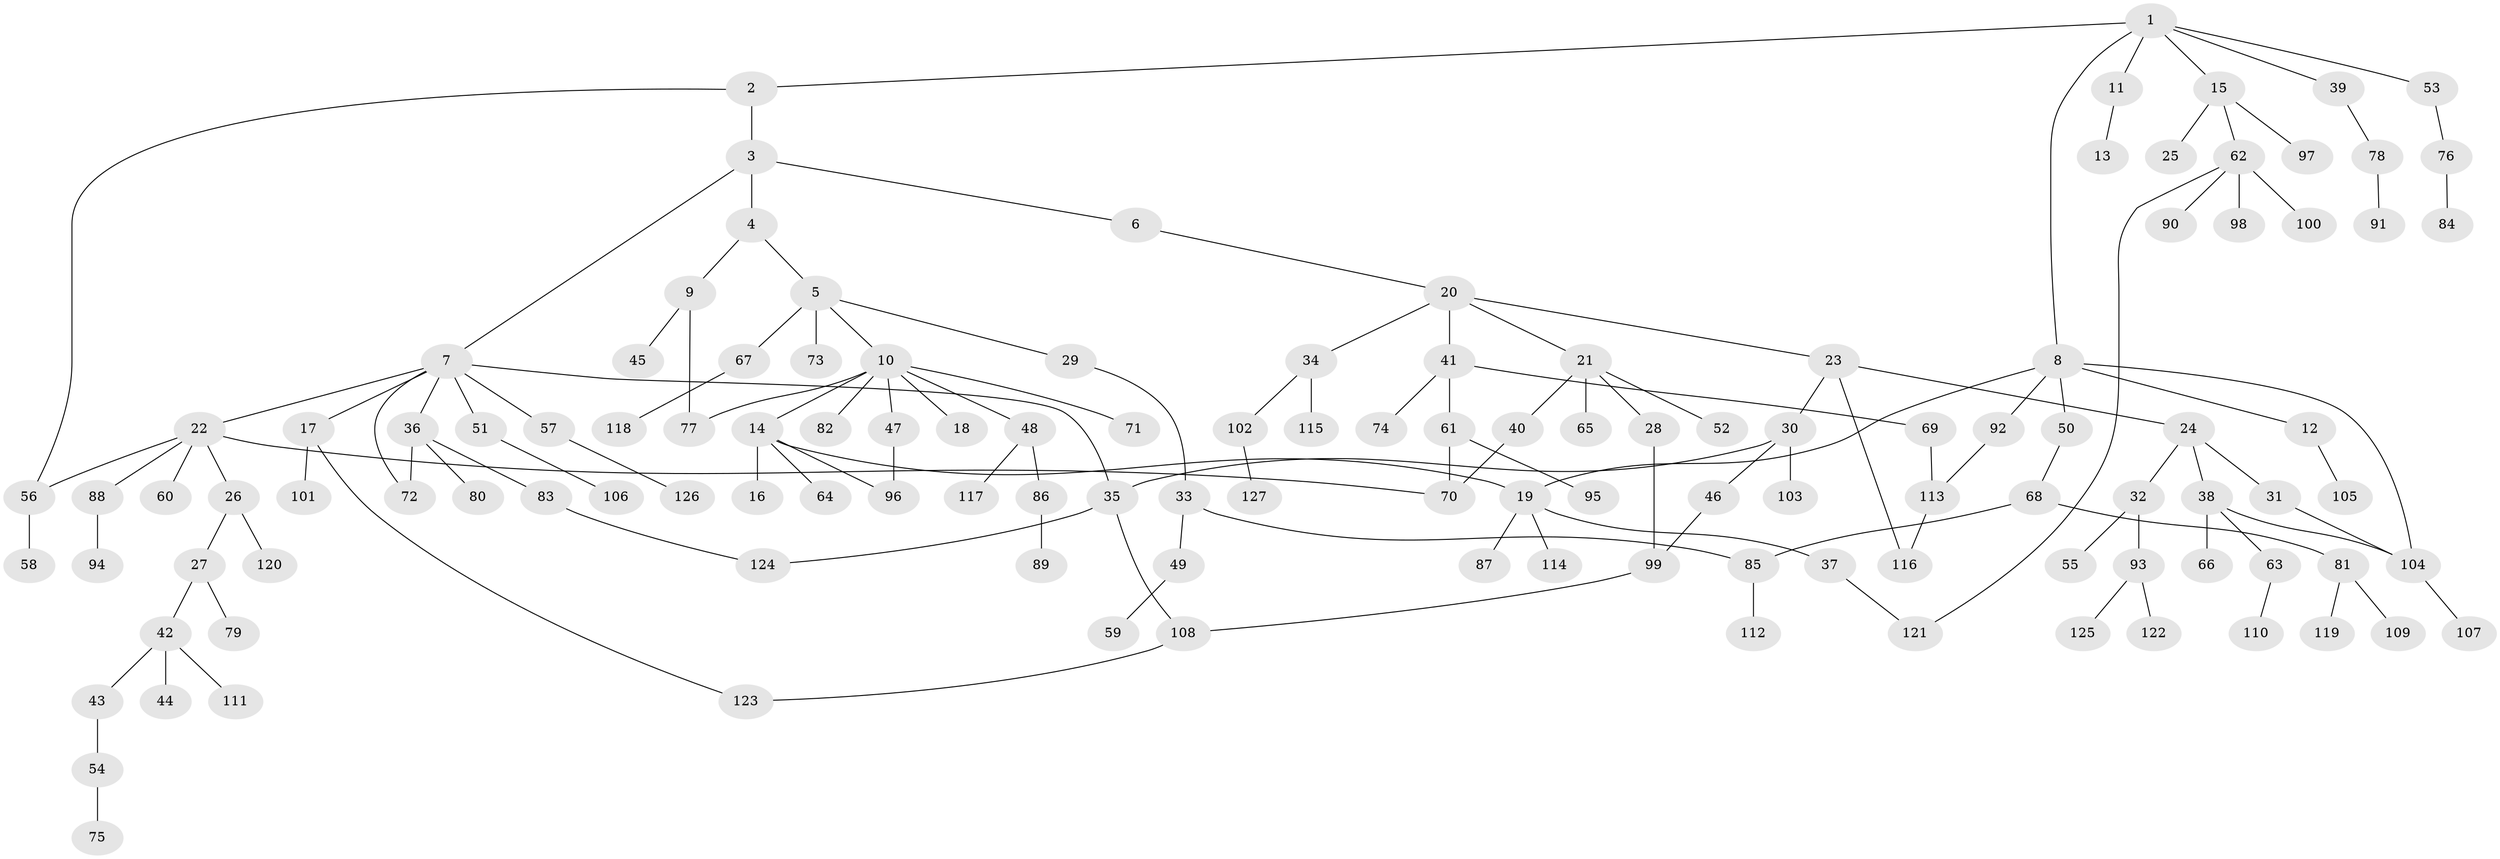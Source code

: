 // Generated by graph-tools (version 1.1) at 2025/25/03/09/25 03:25:32]
// undirected, 127 vertices, 144 edges
graph export_dot {
graph [start="1"]
  node [color=gray90,style=filled];
  1;
  2;
  3;
  4;
  5;
  6;
  7;
  8;
  9;
  10;
  11;
  12;
  13;
  14;
  15;
  16;
  17;
  18;
  19;
  20;
  21;
  22;
  23;
  24;
  25;
  26;
  27;
  28;
  29;
  30;
  31;
  32;
  33;
  34;
  35;
  36;
  37;
  38;
  39;
  40;
  41;
  42;
  43;
  44;
  45;
  46;
  47;
  48;
  49;
  50;
  51;
  52;
  53;
  54;
  55;
  56;
  57;
  58;
  59;
  60;
  61;
  62;
  63;
  64;
  65;
  66;
  67;
  68;
  69;
  70;
  71;
  72;
  73;
  74;
  75;
  76;
  77;
  78;
  79;
  80;
  81;
  82;
  83;
  84;
  85;
  86;
  87;
  88;
  89;
  90;
  91;
  92;
  93;
  94;
  95;
  96;
  97;
  98;
  99;
  100;
  101;
  102;
  103;
  104;
  105;
  106;
  107;
  108;
  109;
  110;
  111;
  112;
  113;
  114;
  115;
  116;
  117;
  118;
  119;
  120;
  121;
  122;
  123;
  124;
  125;
  126;
  127;
  1 -- 2;
  1 -- 8;
  1 -- 11;
  1 -- 15;
  1 -- 39;
  1 -- 53;
  2 -- 3;
  2 -- 56;
  3 -- 4;
  3 -- 6;
  3 -- 7;
  4 -- 5;
  4 -- 9;
  5 -- 10;
  5 -- 29;
  5 -- 67;
  5 -- 73;
  6 -- 20;
  7 -- 17;
  7 -- 22;
  7 -- 35;
  7 -- 36;
  7 -- 51;
  7 -- 57;
  7 -- 72;
  8 -- 12;
  8 -- 50;
  8 -- 92;
  8 -- 104;
  8 -- 19;
  9 -- 45;
  9 -- 77;
  10 -- 14;
  10 -- 18;
  10 -- 47;
  10 -- 48;
  10 -- 71;
  10 -- 82;
  10 -- 77;
  11 -- 13;
  12 -- 105;
  14 -- 16;
  14 -- 19;
  14 -- 64;
  14 -- 96;
  15 -- 25;
  15 -- 62;
  15 -- 97;
  17 -- 101;
  17 -- 123;
  19 -- 37;
  19 -- 87;
  19 -- 114;
  20 -- 21;
  20 -- 23;
  20 -- 34;
  20 -- 41;
  21 -- 28;
  21 -- 40;
  21 -- 52;
  21 -- 65;
  22 -- 26;
  22 -- 60;
  22 -- 88;
  22 -- 56;
  22 -- 70;
  23 -- 24;
  23 -- 30;
  23 -- 116;
  24 -- 31;
  24 -- 32;
  24 -- 38;
  26 -- 27;
  26 -- 120;
  27 -- 42;
  27 -- 79;
  28 -- 99;
  29 -- 33;
  30 -- 46;
  30 -- 103;
  30 -- 35;
  31 -- 104;
  32 -- 55;
  32 -- 93;
  33 -- 49;
  33 -- 85;
  34 -- 102;
  34 -- 115;
  35 -- 124;
  35 -- 108;
  36 -- 80;
  36 -- 83;
  36 -- 72;
  37 -- 121;
  38 -- 63;
  38 -- 66;
  38 -- 104;
  39 -- 78;
  40 -- 70;
  41 -- 61;
  41 -- 69;
  41 -- 74;
  42 -- 43;
  42 -- 44;
  42 -- 111;
  43 -- 54;
  46 -- 99;
  47 -- 96;
  48 -- 86;
  48 -- 117;
  49 -- 59;
  50 -- 68;
  51 -- 106;
  53 -- 76;
  54 -- 75;
  56 -- 58;
  57 -- 126;
  61 -- 70;
  61 -- 95;
  62 -- 90;
  62 -- 98;
  62 -- 100;
  62 -- 121;
  63 -- 110;
  67 -- 118;
  68 -- 81;
  68 -- 85;
  69 -- 113;
  76 -- 84;
  78 -- 91;
  81 -- 109;
  81 -- 119;
  83 -- 124;
  85 -- 112;
  86 -- 89;
  88 -- 94;
  92 -- 113;
  93 -- 122;
  93 -- 125;
  99 -- 108;
  102 -- 127;
  104 -- 107;
  108 -- 123;
  113 -- 116;
}

